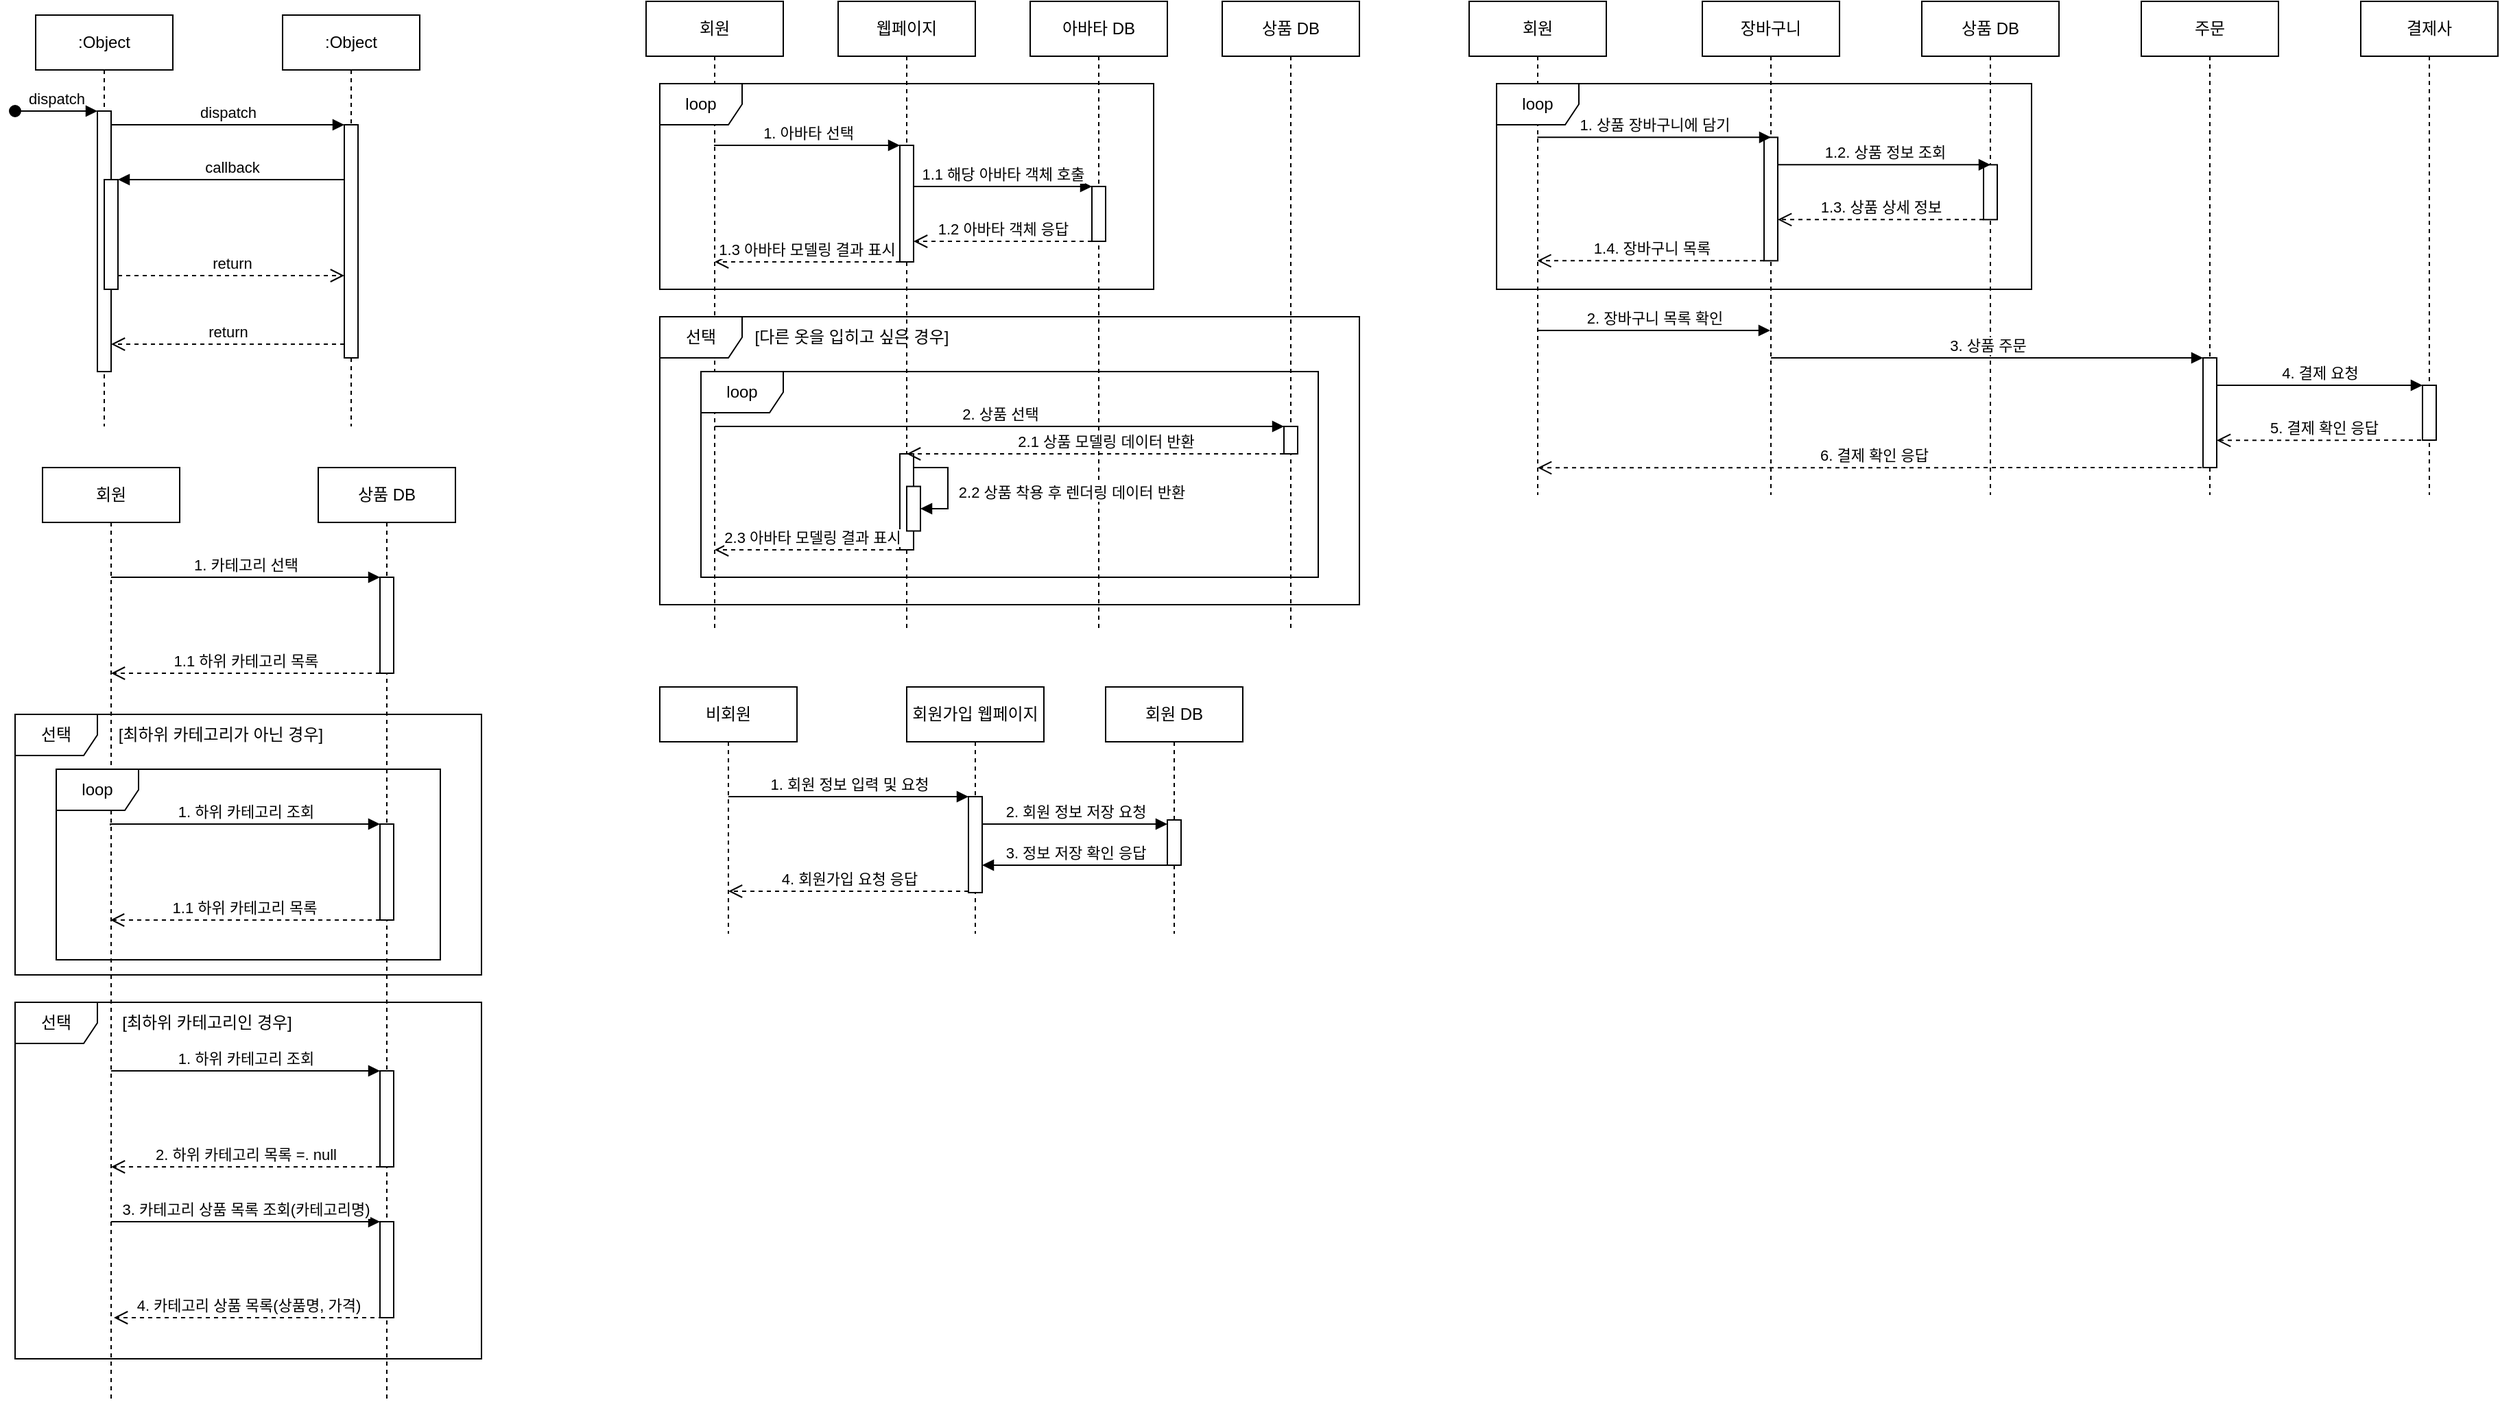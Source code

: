 <mxfile version="21.2.1" type="device">
  <diagram name="Page-1" id="2YBvvXClWsGukQMizWep">
    <mxGraphModel dx="1114" dy="824" grid="1" gridSize="10" guides="1" tooltips="1" connect="1" arrows="1" fold="1" page="1" pageScale="1" pageWidth="850" pageHeight="1100" math="0" shadow="0">
      <root>
        <mxCell id="0" />
        <mxCell id="1" parent="0" />
        <mxCell id="aM9ryv3xv72pqoxQDRHE-1" value=":Object" style="shape=umlLifeline;perimeter=lifelinePerimeter;whiteSpace=wrap;html=1;container=0;dropTarget=0;collapsible=0;recursiveResize=0;outlineConnect=0;portConstraint=eastwest;newEdgeStyle={&quot;edgeStyle&quot;:&quot;elbowEdgeStyle&quot;,&quot;elbow&quot;:&quot;vertical&quot;,&quot;curved&quot;:0,&quot;rounded&quot;:0};" parent="1" vertex="1">
          <mxGeometry x="35" y="90" width="100" height="300" as="geometry" />
        </mxCell>
        <mxCell id="aM9ryv3xv72pqoxQDRHE-2" value="" style="html=1;points=[];perimeter=orthogonalPerimeter;outlineConnect=0;targetShapes=umlLifeline;portConstraint=eastwest;newEdgeStyle={&quot;edgeStyle&quot;:&quot;elbowEdgeStyle&quot;,&quot;elbow&quot;:&quot;vertical&quot;,&quot;curved&quot;:0,&quot;rounded&quot;:0};" parent="aM9ryv3xv72pqoxQDRHE-1" vertex="1">
          <mxGeometry x="45" y="70" width="10" height="190" as="geometry" />
        </mxCell>
        <mxCell id="aM9ryv3xv72pqoxQDRHE-3" value="dispatch" style="html=1;verticalAlign=bottom;startArrow=oval;endArrow=block;startSize=8;edgeStyle=elbowEdgeStyle;elbow=vertical;curved=0;rounded=0;" parent="aM9ryv3xv72pqoxQDRHE-1" target="aM9ryv3xv72pqoxQDRHE-2" edge="1">
          <mxGeometry relative="1" as="geometry">
            <mxPoint x="-15" y="70" as="sourcePoint" />
          </mxGeometry>
        </mxCell>
        <mxCell id="aM9ryv3xv72pqoxQDRHE-4" value="" style="html=1;points=[];perimeter=orthogonalPerimeter;outlineConnect=0;targetShapes=umlLifeline;portConstraint=eastwest;newEdgeStyle={&quot;edgeStyle&quot;:&quot;elbowEdgeStyle&quot;,&quot;elbow&quot;:&quot;vertical&quot;,&quot;curved&quot;:0,&quot;rounded&quot;:0};" parent="aM9ryv3xv72pqoxQDRHE-1" vertex="1">
          <mxGeometry x="50" y="120" width="10" height="80" as="geometry" />
        </mxCell>
        <mxCell id="aM9ryv3xv72pqoxQDRHE-5" value=":Object" style="shape=umlLifeline;perimeter=lifelinePerimeter;whiteSpace=wrap;html=1;container=0;dropTarget=0;collapsible=0;recursiveResize=0;outlineConnect=0;portConstraint=eastwest;newEdgeStyle={&quot;edgeStyle&quot;:&quot;elbowEdgeStyle&quot;,&quot;elbow&quot;:&quot;vertical&quot;,&quot;curved&quot;:0,&quot;rounded&quot;:0};" parent="1" vertex="1">
          <mxGeometry x="215" y="90" width="100" height="300" as="geometry" />
        </mxCell>
        <mxCell id="aM9ryv3xv72pqoxQDRHE-6" value="" style="html=1;points=[];perimeter=orthogonalPerimeter;outlineConnect=0;targetShapes=umlLifeline;portConstraint=eastwest;newEdgeStyle={&quot;edgeStyle&quot;:&quot;elbowEdgeStyle&quot;,&quot;elbow&quot;:&quot;vertical&quot;,&quot;curved&quot;:0,&quot;rounded&quot;:0};" parent="aM9ryv3xv72pqoxQDRHE-5" vertex="1">
          <mxGeometry x="45" y="80" width="10" height="170" as="geometry" />
        </mxCell>
        <mxCell id="aM9ryv3xv72pqoxQDRHE-7" value="dispatch" style="html=1;verticalAlign=bottom;endArrow=block;edgeStyle=elbowEdgeStyle;elbow=vertical;curved=0;rounded=0;" parent="1" source="aM9ryv3xv72pqoxQDRHE-2" target="aM9ryv3xv72pqoxQDRHE-6" edge="1">
          <mxGeometry relative="1" as="geometry">
            <mxPoint x="190" y="180" as="sourcePoint" />
            <Array as="points">
              <mxPoint x="175" y="170" />
            </Array>
          </mxGeometry>
        </mxCell>
        <mxCell id="aM9ryv3xv72pqoxQDRHE-8" value="return" style="html=1;verticalAlign=bottom;endArrow=open;dashed=1;endSize=8;edgeStyle=elbowEdgeStyle;elbow=vertical;curved=0;rounded=0;" parent="1" source="aM9ryv3xv72pqoxQDRHE-6" target="aM9ryv3xv72pqoxQDRHE-2" edge="1">
          <mxGeometry relative="1" as="geometry">
            <mxPoint x="190" y="255" as="targetPoint" />
            <Array as="points">
              <mxPoint x="185" y="330" />
            </Array>
          </mxGeometry>
        </mxCell>
        <mxCell id="aM9ryv3xv72pqoxQDRHE-9" value="callback" style="html=1;verticalAlign=bottom;endArrow=block;edgeStyle=elbowEdgeStyle;elbow=vertical;curved=0;rounded=0;" parent="1" source="aM9ryv3xv72pqoxQDRHE-6" target="aM9ryv3xv72pqoxQDRHE-4" edge="1">
          <mxGeometry relative="1" as="geometry">
            <mxPoint x="170" y="210" as="sourcePoint" />
            <Array as="points">
              <mxPoint x="185" y="210" />
            </Array>
          </mxGeometry>
        </mxCell>
        <mxCell id="aM9ryv3xv72pqoxQDRHE-10" value="return" style="html=1;verticalAlign=bottom;endArrow=open;dashed=1;endSize=8;edgeStyle=elbowEdgeStyle;elbow=vertical;curved=0;rounded=0;" parent="1" source="aM9ryv3xv72pqoxQDRHE-4" target="aM9ryv3xv72pqoxQDRHE-6" edge="1">
          <mxGeometry relative="1" as="geometry">
            <mxPoint x="170" y="285" as="targetPoint" />
            <Array as="points">
              <mxPoint x="175" y="280" />
            </Array>
          </mxGeometry>
        </mxCell>
        <mxCell id="y0r-iZzcy5L6zaGAWvKw-56" value="회원" style="shape=umlLifeline;perimeter=lifelinePerimeter;whiteSpace=wrap;html=1;container=0;dropTarget=0;collapsible=0;recursiveResize=0;outlineConnect=0;portConstraint=eastwest;newEdgeStyle={&quot;edgeStyle&quot;:&quot;elbowEdgeStyle&quot;,&quot;elbow&quot;:&quot;vertical&quot;,&quot;curved&quot;:0,&quot;rounded&quot;:0};" parent="1" vertex="1">
          <mxGeometry x="40" y="420" width="100" height="680" as="geometry" />
        </mxCell>
        <mxCell id="y0r-iZzcy5L6zaGAWvKw-57" value="상품 DB" style="shape=umlLifeline;perimeter=lifelinePerimeter;whiteSpace=wrap;html=1;container=0;dropTarget=0;collapsible=0;recursiveResize=0;outlineConnect=0;portConstraint=eastwest;newEdgeStyle={&quot;edgeStyle&quot;:&quot;elbowEdgeStyle&quot;,&quot;elbow&quot;:&quot;vertical&quot;,&quot;curved&quot;:0,&quot;rounded&quot;:0};" parent="1" vertex="1">
          <mxGeometry x="241" y="420" width="100" height="680" as="geometry" />
        </mxCell>
        <mxCell id="y0r-iZzcy5L6zaGAWvKw-58" value="" style="html=1;points=[];perimeter=orthogonalPerimeter;outlineConnect=0;targetShapes=umlLifeline;portConstraint=eastwest;newEdgeStyle={&quot;edgeStyle&quot;:&quot;elbowEdgeStyle&quot;,&quot;elbow&quot;:&quot;vertical&quot;,&quot;curved&quot;:0,&quot;rounded&quot;:0};" parent="y0r-iZzcy5L6zaGAWvKw-57" vertex="1">
          <mxGeometry x="45" y="80" width="10" height="70" as="geometry" />
        </mxCell>
        <mxCell id="y0r-iZzcy5L6zaGAWvKw-75" value="" style="html=1;points=[];perimeter=orthogonalPerimeter;outlineConnect=0;targetShapes=umlLifeline;portConstraint=eastwest;newEdgeStyle={&quot;edgeStyle&quot;:&quot;elbowEdgeStyle&quot;,&quot;elbow&quot;:&quot;vertical&quot;,&quot;curved&quot;:0,&quot;rounded&quot;:0};" parent="y0r-iZzcy5L6zaGAWvKw-57" vertex="1">
          <mxGeometry x="45" y="260" width="10" height="70" as="geometry" />
        </mxCell>
        <mxCell id="y0r-iZzcy5L6zaGAWvKw-78" value="" style="html=1;points=[];perimeter=orthogonalPerimeter;outlineConnect=0;targetShapes=umlLifeline;portConstraint=eastwest;newEdgeStyle={&quot;edgeStyle&quot;:&quot;elbowEdgeStyle&quot;,&quot;elbow&quot;:&quot;vertical&quot;,&quot;curved&quot;:0,&quot;rounded&quot;:0};" parent="y0r-iZzcy5L6zaGAWvKw-57" vertex="1">
          <mxGeometry x="45" y="440" width="10" height="70" as="geometry" />
        </mxCell>
        <mxCell id="y0r-iZzcy5L6zaGAWvKw-81" value="" style="html=1;points=[];perimeter=orthogonalPerimeter;outlineConnect=0;targetShapes=umlLifeline;portConstraint=eastwest;newEdgeStyle={&quot;edgeStyle&quot;:&quot;elbowEdgeStyle&quot;,&quot;elbow&quot;:&quot;vertical&quot;,&quot;curved&quot;:0,&quot;rounded&quot;:0};" parent="y0r-iZzcy5L6zaGAWvKw-57" vertex="1">
          <mxGeometry x="45" y="550" width="10" height="70" as="geometry" />
        </mxCell>
        <mxCell id="y0r-iZzcy5L6zaGAWvKw-59" value="1. 카테고리 선택" style="html=1;verticalAlign=bottom;endArrow=block;edgeStyle=elbowEdgeStyle;elbow=vertical;curved=0;rounded=0;" parent="1" source="y0r-iZzcy5L6zaGAWvKw-56" target="y0r-iZzcy5L6zaGAWvKw-58" edge="1">
          <mxGeometry relative="1" as="geometry">
            <mxPoint x="95" y="500" as="sourcePoint" />
            <Array as="points">
              <mxPoint x="180" y="500" />
            </Array>
          </mxGeometry>
        </mxCell>
        <mxCell id="y0r-iZzcy5L6zaGAWvKw-60" value="1.1 하위 카테고리 목록" style="html=1;verticalAlign=bottom;endArrow=open;dashed=1;endSize=8;edgeStyle=elbowEdgeStyle;elbow=vertical;curved=0;rounded=0;" parent="1" source="y0r-iZzcy5L6zaGAWvKw-58" target="y0r-iZzcy5L6zaGAWvKw-56" edge="1">
          <mxGeometry x="0.006" relative="1" as="geometry">
            <mxPoint x="95" y="570" as="targetPoint" />
            <Array as="points">
              <mxPoint x="190" y="570" />
            </Array>
            <mxPoint x="265" y="479" as="sourcePoint" />
            <mxPoint as="offset" />
          </mxGeometry>
        </mxCell>
        <mxCell id="y0r-iZzcy5L6zaGAWvKw-66" value="1. 하위 카테고리 조회" style="html=1;verticalAlign=bottom;endArrow=block;edgeStyle=elbowEdgeStyle;elbow=vertical;curved=0;rounded=0;" parent="1" target="y0r-iZzcy5L6zaGAWvKw-75" edge="1">
          <mxGeometry relative="1" as="geometry">
            <mxPoint x="89.5" y="681" as="sourcePoint" />
            <Array as="points">
              <mxPoint x="180" y="680" />
              <mxPoint x="190" y="556" />
            </Array>
            <mxPoint x="230" y="680" as="targetPoint" />
          </mxGeometry>
        </mxCell>
        <mxCell id="y0r-iZzcy5L6zaGAWvKw-67" value="loop" style="shape=umlFrame;whiteSpace=wrap;html=1;pointerEvents=0;" parent="1" vertex="1">
          <mxGeometry x="50" y="640" width="280" height="139" as="geometry" />
        </mxCell>
        <mxCell id="y0r-iZzcy5L6zaGAWvKw-69" value="선택" style="shape=umlFrame;whiteSpace=wrap;html=1;pointerEvents=0;" parent="1" vertex="1">
          <mxGeometry x="20" y="600" width="340" height="190" as="geometry" />
        </mxCell>
        <mxCell id="y0r-iZzcy5L6zaGAWvKw-70" value="[최하위 카테고리가 아닌 경우]" style="text;html=1;strokeColor=none;fillColor=none;align=center;verticalAlign=middle;whiteSpace=wrap;rounded=0;" parent="1" vertex="1">
          <mxGeometry x="70" y="600" width="200" height="30" as="geometry" />
        </mxCell>
        <mxCell id="y0r-iZzcy5L6zaGAWvKw-71" value="3. 카테고리 상품 목록 조회(카테고리명)" style="html=1;verticalAlign=bottom;endArrow=block;edgeStyle=elbowEdgeStyle;elbow=vertical;curved=0;rounded=0;" parent="1" target="y0r-iZzcy5L6zaGAWvKw-81" edge="1">
          <mxGeometry relative="1" as="geometry">
            <mxPoint x="90" y="970" as="sourcePoint" />
            <Array as="points">
              <mxPoint x="200" y="970" />
              <mxPoint x="190.5" y="845" />
            </Array>
            <mxPoint x="270" y="970" as="targetPoint" />
          </mxGeometry>
        </mxCell>
        <mxCell id="y0r-iZzcy5L6zaGAWvKw-73" value="선택" style="shape=umlFrame;whiteSpace=wrap;html=1;pointerEvents=0;" parent="1" vertex="1">
          <mxGeometry x="20" y="810" width="340" height="260" as="geometry" />
        </mxCell>
        <mxCell id="y0r-iZzcy5L6zaGAWvKw-74" value="[최하위 카테고리인 경우]" style="text;html=1;strokeColor=none;fillColor=none;align=center;verticalAlign=middle;whiteSpace=wrap;rounded=0;" parent="1" vertex="1">
          <mxGeometry x="60" y="810" width="200" height="30" as="geometry" />
        </mxCell>
        <mxCell id="y0r-iZzcy5L6zaGAWvKw-77" value="1.1 하위 카테고리 목록" style="html=1;verticalAlign=bottom;endArrow=open;dashed=1;endSize=8;edgeStyle=elbowEdgeStyle;elbow=vertical;curved=0;rounded=0;" parent="1" source="y0r-iZzcy5L6zaGAWvKw-75" edge="1">
          <mxGeometry x="0.006" relative="1" as="geometry">
            <mxPoint x="89.5" y="750" as="targetPoint" />
            <Array as="points">
              <mxPoint x="210" y="750" />
            </Array>
            <mxPoint x="255" y="770" as="sourcePoint" />
            <mxPoint as="offset" />
          </mxGeometry>
        </mxCell>
        <mxCell id="y0r-iZzcy5L6zaGAWvKw-79" value="1. 하위 카테고리 조회" style="html=1;verticalAlign=bottom;endArrow=block;edgeStyle=elbowEdgeStyle;elbow=vertical;curved=0;rounded=0;" parent="1" source="y0r-iZzcy5L6zaGAWvKw-56" target="y0r-iZzcy5L6zaGAWvKw-78" edge="1">
          <mxGeometry relative="1" as="geometry">
            <mxPoint x="110.5" y="861" as="sourcePoint" />
            <Array as="points">
              <mxPoint x="100" y="860" />
              <mxPoint x="211" y="736" />
            </Array>
            <mxPoint x="251" y="860" as="targetPoint" />
          </mxGeometry>
        </mxCell>
        <mxCell id="y0r-iZzcy5L6zaGAWvKw-80" value="2. 하위 카테고리 목록 =. null" style="html=1;verticalAlign=bottom;endArrow=open;dashed=1;endSize=8;edgeStyle=elbowEdgeStyle;elbow=vertical;curved=0;rounded=0;" parent="1" source="y0r-iZzcy5L6zaGAWvKw-78" target="y0r-iZzcy5L6zaGAWvKw-56" edge="1">
          <mxGeometry x="0.006" relative="1" as="geometry">
            <mxPoint x="110.5" y="930" as="targetPoint" />
            <Array as="points">
              <mxPoint x="231" y="930" />
            </Array>
            <mxPoint x="276" y="950" as="sourcePoint" />
            <mxPoint as="offset" />
          </mxGeometry>
        </mxCell>
        <mxCell id="y0r-iZzcy5L6zaGAWvKw-83" value="4. 카테고리 상품 목록(상품명, 가격)" style="html=1;verticalAlign=bottom;endArrow=open;dashed=1;endSize=8;edgeStyle=elbowEdgeStyle;elbow=vertical;curved=0;rounded=0;" parent="1" edge="1">
          <mxGeometry x="0.006" relative="1" as="geometry">
            <mxPoint x="92" y="1040" as="targetPoint" />
            <Array as="points">
              <mxPoint x="233" y="1040" />
            </Array>
            <mxPoint x="288" y="1040" as="sourcePoint" />
            <mxPoint as="offset" />
          </mxGeometry>
        </mxCell>
        <mxCell id="5_eJ1M0S0d7M90PodzWj-4" value="회원" style="shape=umlLifeline;perimeter=lifelinePerimeter;whiteSpace=wrap;html=1;container=0;dropTarget=0;collapsible=0;recursiveResize=0;outlineConnect=0;portConstraint=eastwest;newEdgeStyle={&quot;edgeStyle&quot;:&quot;elbowEdgeStyle&quot;,&quot;elbow&quot;:&quot;vertical&quot;,&quot;curved&quot;:0,&quot;rounded&quot;:0};" parent="1" vertex="1">
          <mxGeometry x="480" y="80" width="100" height="460" as="geometry" />
        </mxCell>
        <mxCell id="5_eJ1M0S0d7M90PodzWj-8" value="웹페이지" style="shape=umlLifeline;perimeter=lifelinePerimeter;whiteSpace=wrap;html=1;container=0;dropTarget=0;collapsible=0;recursiveResize=0;outlineConnect=0;portConstraint=eastwest;newEdgeStyle={&quot;edgeStyle&quot;:&quot;elbowEdgeStyle&quot;,&quot;elbow&quot;:&quot;vertical&quot;,&quot;curved&quot;:0,&quot;rounded&quot;:0};" parent="1" vertex="1">
          <mxGeometry x="620" y="80" width="100" height="460" as="geometry" />
        </mxCell>
        <mxCell id="5_eJ1M0S0d7M90PodzWj-13" value="" style="html=1;points=[];perimeter=orthogonalPerimeter;outlineConnect=0;targetShapes=umlLifeline;portConstraint=eastwest;newEdgeStyle={&quot;edgeStyle&quot;:&quot;elbowEdgeStyle&quot;,&quot;elbow&quot;:&quot;vertical&quot;,&quot;curved&quot;:0,&quot;rounded&quot;:0};" parent="5_eJ1M0S0d7M90PodzWj-8" vertex="1">
          <mxGeometry x="45" y="105" width="10" height="85" as="geometry" />
        </mxCell>
        <mxCell id="5_eJ1M0S0d7M90PodzWj-10" value="아바타 DB" style="shape=umlLifeline;perimeter=lifelinePerimeter;whiteSpace=wrap;html=1;container=0;dropTarget=0;collapsible=0;recursiveResize=0;outlineConnect=0;portConstraint=eastwest;newEdgeStyle={&quot;edgeStyle&quot;:&quot;elbowEdgeStyle&quot;,&quot;elbow&quot;:&quot;vertical&quot;,&quot;curved&quot;:0,&quot;rounded&quot;:0};" parent="1" vertex="1">
          <mxGeometry x="760" y="80" width="100" height="460" as="geometry" />
        </mxCell>
        <mxCell id="5_eJ1M0S0d7M90PodzWj-11" value="" style="html=1;points=[];perimeter=orthogonalPerimeter;outlineConnect=0;targetShapes=umlLifeline;portConstraint=eastwest;newEdgeStyle={&quot;edgeStyle&quot;:&quot;elbowEdgeStyle&quot;,&quot;elbow&quot;:&quot;vertical&quot;,&quot;curved&quot;:0,&quot;rounded&quot;:0};" parent="5_eJ1M0S0d7M90PodzWj-10" vertex="1">
          <mxGeometry x="45" y="135" width="10" height="40" as="geometry" />
        </mxCell>
        <mxCell id="5_eJ1M0S0d7M90PodzWj-12" value="1. 아바타 선택" style="html=1;verticalAlign=bottom;endArrow=block;edgeStyle=elbowEdgeStyle;elbow=vertical;curved=0;rounded=0;" parent="1" target="5_eJ1M0S0d7M90PodzWj-13" edge="1">
          <mxGeometry relative="1" as="geometry">
            <mxPoint x="529.5" y="185" as="sourcePoint" />
            <Array as="points">
              <mxPoint x="595" y="185" />
            </Array>
            <mxPoint x="650" y="185" as="targetPoint" />
          </mxGeometry>
        </mxCell>
        <mxCell id="5_eJ1M0S0d7M90PodzWj-14" value="1.1 해당 아바타 객체 호출" style="html=1;verticalAlign=bottom;endArrow=block;edgeStyle=elbowEdgeStyle;elbow=vertical;curved=0;rounded=0;" parent="1" source="5_eJ1M0S0d7M90PodzWj-13" target="5_eJ1M0S0d7M90PodzWj-11" edge="1">
          <mxGeometry relative="1" as="geometry">
            <mxPoint x="680" y="215" as="sourcePoint" />
            <Array as="points">
              <mxPoint x="740" y="215" />
              <mxPoint x="745" y="215" />
            </Array>
            <mxPoint x="790" y="215" as="targetPoint" />
          </mxGeometry>
        </mxCell>
        <mxCell id="5_eJ1M0S0d7M90PodzWj-15" value="1.2 아바타 객체 응답" style="html=1;verticalAlign=bottom;endArrow=open;dashed=1;endSize=8;edgeStyle=elbowEdgeStyle;elbow=vertical;curved=0;rounded=0;" parent="1" source="5_eJ1M0S0d7M90PodzWj-11" target="5_eJ1M0S0d7M90PodzWj-13" edge="1">
          <mxGeometry x="0.006" relative="1" as="geometry">
            <mxPoint x="680" y="255" as="targetPoint" />
            <Array as="points">
              <mxPoint x="770" y="255" />
            </Array>
            <mxPoint x="796" y="254.5" as="sourcePoint" />
            <mxPoint as="offset" />
          </mxGeometry>
        </mxCell>
        <mxCell id="5_eJ1M0S0d7M90PodzWj-16" value="상품 DB" style="shape=umlLifeline;perimeter=lifelinePerimeter;whiteSpace=wrap;html=1;container=0;dropTarget=0;collapsible=0;recursiveResize=0;outlineConnect=0;portConstraint=eastwest;newEdgeStyle={&quot;edgeStyle&quot;:&quot;elbowEdgeStyle&quot;,&quot;elbow&quot;:&quot;vertical&quot;,&quot;curved&quot;:0,&quot;rounded&quot;:0};" parent="1" vertex="1">
          <mxGeometry x="900" y="80" width="100" height="460" as="geometry" />
        </mxCell>
        <mxCell id="5_eJ1M0S0d7M90PodzWj-23" value="" style="html=1;points=[];perimeter=orthogonalPerimeter;outlineConnect=0;targetShapes=umlLifeline;portConstraint=eastwest;newEdgeStyle={&quot;edgeStyle&quot;:&quot;elbowEdgeStyle&quot;,&quot;elbow&quot;:&quot;vertical&quot;,&quot;curved&quot;:0,&quot;rounded&quot;:0};" parent="5_eJ1M0S0d7M90PodzWj-16" vertex="1">
          <mxGeometry x="-235" y="330" width="10" height="70" as="geometry" />
        </mxCell>
        <mxCell id="5_eJ1M0S0d7M90PodzWj-17" value="" style="html=1;points=[];perimeter=orthogonalPerimeter;outlineConnect=0;targetShapes=umlLifeline;portConstraint=eastwest;newEdgeStyle={&quot;edgeStyle&quot;:&quot;elbowEdgeStyle&quot;,&quot;elbow&quot;:&quot;vertical&quot;,&quot;curved&quot;:0,&quot;rounded&quot;:0};" parent="5_eJ1M0S0d7M90PodzWj-16" vertex="1">
          <mxGeometry x="45" y="310" width="10" height="20" as="geometry" />
        </mxCell>
        <mxCell id="5_eJ1M0S0d7M90PodzWj-20" value="2. 상품 선택" style="html=1;verticalAlign=bottom;endArrow=block;edgeStyle=elbowEdgeStyle;elbow=vertical;curved=0;rounded=0;" parent="5_eJ1M0S0d7M90PodzWj-16" target="5_eJ1M0S0d7M90PodzWj-17" edge="1">
          <mxGeometry relative="1" as="geometry">
            <mxPoint x="-370" y="310" as="sourcePoint" />
            <Array as="points">
              <mxPoint x="-304.5" y="310" />
            </Array>
            <mxPoint x="-234.5" y="310" as="targetPoint" />
          </mxGeometry>
        </mxCell>
        <mxCell id="5_eJ1M0S0d7M90PodzWj-21" value="loop" style="shape=umlFrame;whiteSpace=wrap;html=1;pointerEvents=0;" parent="5_eJ1M0S0d7M90PodzWj-16" vertex="1">
          <mxGeometry x="-380" y="270" width="450" height="150" as="geometry" />
        </mxCell>
        <mxCell id="5_eJ1M0S0d7M90PodzWj-22" value="2.1 상품 모델링 데이터 반환" style="html=1;verticalAlign=bottom;endArrow=open;dashed=1;endSize=8;edgeStyle=elbowEdgeStyle;elbow=vertical;curved=0;rounded=0;" parent="5_eJ1M0S0d7M90PodzWj-16" source="5_eJ1M0S0d7M90PodzWj-17" edge="1">
          <mxGeometry x="-0.053" relative="1" as="geometry">
            <mxPoint x="-230" y="330" as="targetPoint" />
            <Array as="points" />
            <mxPoint y="350" as="sourcePoint" />
            <mxPoint as="offset" />
          </mxGeometry>
        </mxCell>
        <mxCell id="5_eJ1M0S0d7M90PodzWj-24" value="" style="html=1;points=[];perimeter=orthogonalPerimeter;outlineConnect=0;targetShapes=umlLifeline;portConstraint=eastwest;newEdgeStyle={&quot;edgeStyle&quot;:&quot;elbowEdgeStyle&quot;,&quot;elbow&quot;:&quot;vertical&quot;,&quot;curved&quot;:0,&quot;rounded&quot;:0};" parent="5_eJ1M0S0d7M90PodzWj-16" vertex="1">
          <mxGeometry x="-230" y="353.75" width="10" height="32.5" as="geometry" />
        </mxCell>
        <mxCell id="5_eJ1M0S0d7M90PodzWj-26" value="2.2 상품 착용 후 렌더링 데이터 반환" style="html=1;verticalAlign=bottom;endArrow=block;edgeStyle=elbowEdgeStyle;elbow=vertical;curved=0;rounded=0;" parent="5_eJ1M0S0d7M90PodzWj-16" source="5_eJ1M0S0d7M90PodzWj-23" target="5_eJ1M0S0d7M90PodzWj-24" edge="1">
          <mxGeometry x="0.371" y="90" relative="1" as="geometry">
            <mxPoint x="-200" y="360" as="sourcePoint" />
            <Array as="points">
              <mxPoint x="-200" y="340" />
              <mxPoint x="-200" y="380" />
              <mxPoint x="-190" y="340" />
              <mxPoint x="-190" y="360" />
              <mxPoint x="-200" y="370" />
            </Array>
            <mxPoint x="-200" y="390" as="targetPoint" />
            <mxPoint as="offset" />
          </mxGeometry>
        </mxCell>
        <mxCell id="5_eJ1M0S0d7M90PodzWj-18" value="loop" style="shape=umlFrame;whiteSpace=wrap;html=1;pointerEvents=0;" parent="1" vertex="1">
          <mxGeometry x="490" y="140" width="360" height="150" as="geometry" />
        </mxCell>
        <mxCell id="5_eJ1M0S0d7M90PodzWj-19" value="1.3 아바타 모델링 결과 표시" style="html=1;verticalAlign=bottom;endArrow=open;dashed=1;endSize=8;edgeStyle=elbowEdgeStyle;elbow=vertical;curved=0;rounded=0;" parent="1" source="5_eJ1M0S0d7M90PodzWj-13" target="5_eJ1M0S0d7M90PodzWj-4" edge="1">
          <mxGeometry x="0.004" relative="1" as="geometry">
            <mxPoint x="530" y="265" as="targetPoint" />
            <Array as="points">
              <mxPoint x="600" y="270" />
            </Array>
            <mxPoint x="660" y="265" as="sourcePoint" />
            <mxPoint as="offset" />
          </mxGeometry>
        </mxCell>
        <mxCell id="5_eJ1M0S0d7M90PodzWj-29" value="선택" style="shape=umlFrame;whiteSpace=wrap;html=1;pointerEvents=0;" parent="1" vertex="1">
          <mxGeometry x="490" y="310" width="510" height="210" as="geometry" />
        </mxCell>
        <mxCell id="5_eJ1M0S0d7M90PodzWj-30" value="[다른 옷을 입히고 싶은 경우]" style="text;html=1;strokeColor=none;fillColor=none;align=center;verticalAlign=middle;whiteSpace=wrap;rounded=0;" parent="1" vertex="1">
          <mxGeometry x="530" y="310" width="200" height="30" as="geometry" />
        </mxCell>
        <mxCell id="5_eJ1M0S0d7M90PodzWj-31" value="2.3 아바타 모델링 결과 표시" style="html=1;verticalAlign=bottom;endArrow=open;dashed=1;endSize=8;edgeStyle=elbowEdgeStyle;elbow=vertical;curved=0;rounded=0;" parent="1" source="5_eJ1M0S0d7M90PodzWj-23" target="5_eJ1M0S0d7M90PodzWj-4" edge="1">
          <mxGeometry x="-0.055" relative="1" as="geometry">
            <mxPoint x="380" y="530" as="targetPoint" />
            <Array as="points">
              <mxPoint x="623" y="480" />
            </Array>
            <mxPoint x="655" y="530" as="sourcePoint" />
            <mxPoint as="offset" />
          </mxGeometry>
        </mxCell>
        <mxCell id="ERX3Q9O_CB4shyaRsxuo-1" value="비회원" style="shape=umlLifeline;perimeter=lifelinePerimeter;whiteSpace=wrap;html=1;container=0;dropTarget=0;collapsible=0;recursiveResize=0;outlineConnect=0;portConstraint=eastwest;newEdgeStyle={&quot;edgeStyle&quot;:&quot;elbowEdgeStyle&quot;,&quot;elbow&quot;:&quot;vertical&quot;,&quot;curved&quot;:0,&quot;rounded&quot;:0};" parent="1" vertex="1">
          <mxGeometry x="490" y="580" width="100" height="180" as="geometry" />
        </mxCell>
        <mxCell id="ERX3Q9O_CB4shyaRsxuo-2" value="회원가입 웹페이지" style="shape=umlLifeline;perimeter=lifelinePerimeter;whiteSpace=wrap;html=1;container=0;dropTarget=0;collapsible=0;recursiveResize=0;outlineConnect=0;portConstraint=eastwest;newEdgeStyle={&quot;edgeStyle&quot;:&quot;elbowEdgeStyle&quot;,&quot;elbow&quot;:&quot;vertical&quot;,&quot;curved&quot;:0,&quot;rounded&quot;:0};" parent="1" vertex="1">
          <mxGeometry x="670" y="580" width="100" height="180" as="geometry" />
        </mxCell>
        <mxCell id="ERX3Q9O_CB4shyaRsxuo-3" value="" style="html=1;points=[];perimeter=orthogonalPerimeter;outlineConnect=0;targetShapes=umlLifeline;portConstraint=eastwest;newEdgeStyle={&quot;edgeStyle&quot;:&quot;elbowEdgeStyle&quot;,&quot;elbow&quot;:&quot;vertical&quot;,&quot;curved&quot;:0,&quot;rounded&quot;:0};" parent="ERX3Q9O_CB4shyaRsxuo-2" vertex="1">
          <mxGeometry x="45" y="80" width="10" height="70" as="geometry" />
        </mxCell>
        <mxCell id="ERX3Q9O_CB4shyaRsxuo-4" value="1. 회원 정보 입력 및 요청" style="html=1;verticalAlign=bottom;endArrow=block;edgeStyle=elbowEdgeStyle;elbow=vertical;curved=0;rounded=0;" parent="1" source="ERX3Q9O_CB4shyaRsxuo-1" target="ERX3Q9O_CB4shyaRsxuo-3" edge="1">
          <mxGeometry relative="1" as="geometry">
            <mxPoint x="545" y="660" as="sourcePoint" />
            <Array as="points">
              <mxPoint x="630" y="660" />
            </Array>
          </mxGeometry>
        </mxCell>
        <mxCell id="ERX3Q9O_CB4shyaRsxuo-5" value="4. 회원가입 요청 응답" style="html=1;verticalAlign=bottom;endArrow=open;dashed=1;endSize=8;edgeStyle=elbowEdgeStyle;elbow=vertical;curved=0;rounded=0;" parent="1" source="ERX3Q9O_CB4shyaRsxuo-3" edge="1">
          <mxGeometry relative="1" as="geometry">
            <mxPoint x="540" y="729" as="targetPoint" />
            <Array as="points">
              <mxPoint x="635" y="729" />
            </Array>
            <mxPoint x="715" y="639" as="sourcePoint" />
          </mxGeometry>
        </mxCell>
        <mxCell id="ERX3Q9O_CB4shyaRsxuo-6" value="회원 DB" style="shape=umlLifeline;perimeter=lifelinePerimeter;whiteSpace=wrap;html=1;container=0;dropTarget=0;collapsible=0;recursiveResize=0;outlineConnect=0;portConstraint=eastwest;newEdgeStyle={&quot;edgeStyle&quot;:&quot;elbowEdgeStyle&quot;,&quot;elbow&quot;:&quot;vertical&quot;,&quot;curved&quot;:0,&quot;rounded&quot;:0};" parent="1" vertex="1">
          <mxGeometry x="815" y="580" width="100" height="180" as="geometry" />
        </mxCell>
        <mxCell id="ERX3Q9O_CB4shyaRsxuo-7" value="" style="html=1;points=[];perimeter=orthogonalPerimeter;outlineConnect=0;targetShapes=umlLifeline;portConstraint=eastwest;newEdgeStyle={&quot;edgeStyle&quot;:&quot;elbowEdgeStyle&quot;,&quot;elbow&quot;:&quot;vertical&quot;,&quot;curved&quot;:0,&quot;rounded&quot;:0};" parent="ERX3Q9O_CB4shyaRsxuo-6" vertex="1">
          <mxGeometry x="45" y="97" width="10" height="33" as="geometry" />
        </mxCell>
        <mxCell id="ERX3Q9O_CB4shyaRsxuo-8" value="2. 회원 정보 저장 요청" style="html=1;verticalAlign=bottom;endArrow=block;edgeStyle=elbowEdgeStyle;elbow=vertical;curved=0;rounded=0;" parent="1" source="ERX3Q9O_CB4shyaRsxuo-3" target="ERX3Q9O_CB4shyaRsxuo-7" edge="1">
          <mxGeometry relative="1" as="geometry">
            <mxPoint x="725" y="680" as="sourcePoint" />
            <Array as="points">
              <mxPoint x="810" y="680" />
            </Array>
            <mxPoint x="860" y="680" as="targetPoint" />
          </mxGeometry>
        </mxCell>
        <mxCell id="ERX3Q9O_CB4shyaRsxuo-9" value="3. 정보 저장 확인 응답" style="html=1;verticalAlign=bottom;endArrow=block;edgeStyle=elbowEdgeStyle;elbow=vertical;curved=0;rounded=0;" parent="1" source="ERX3Q9O_CB4shyaRsxuo-7" edge="1">
          <mxGeometry relative="1" as="geometry">
            <mxPoint x="864.5" y="718" as="sourcePoint" />
            <Array as="points">
              <mxPoint x="800" y="710" />
            </Array>
            <mxPoint x="725" y="710" as="targetPoint" />
          </mxGeometry>
        </mxCell>
        <mxCell id="ERX3Q9O_CB4shyaRsxuo-29" value="회원" style="shape=umlLifeline;perimeter=lifelinePerimeter;whiteSpace=wrap;html=1;container=0;dropTarget=0;collapsible=0;recursiveResize=0;outlineConnect=0;portConstraint=eastwest;newEdgeStyle={&quot;edgeStyle&quot;:&quot;elbowEdgeStyle&quot;,&quot;elbow&quot;:&quot;vertical&quot;,&quot;curved&quot;:0,&quot;rounded&quot;:0};" parent="1" vertex="1">
          <mxGeometry x="1080" y="80" width="100" height="360" as="geometry" />
        </mxCell>
        <mxCell id="ERX3Q9O_CB4shyaRsxuo-30" value="장바구니" style="shape=umlLifeline;perimeter=lifelinePerimeter;whiteSpace=wrap;html=1;container=0;dropTarget=0;collapsible=0;recursiveResize=0;outlineConnect=0;portConstraint=eastwest;newEdgeStyle={&quot;edgeStyle&quot;:&quot;elbowEdgeStyle&quot;,&quot;elbow&quot;:&quot;vertical&quot;,&quot;curved&quot;:0,&quot;rounded&quot;:0};" parent="1" vertex="1">
          <mxGeometry x="1250" y="80" width="100" height="360" as="geometry" />
        </mxCell>
        <mxCell id="ERX3Q9O_CB4shyaRsxuo-31" value="" style="html=1;points=[];perimeter=orthogonalPerimeter;outlineConnect=0;targetShapes=umlLifeline;portConstraint=eastwest;newEdgeStyle={&quot;edgeStyle&quot;:&quot;elbowEdgeStyle&quot;,&quot;elbow&quot;:&quot;vertical&quot;,&quot;curved&quot;:0,&quot;rounded&quot;:0};" parent="ERX3Q9O_CB4shyaRsxuo-30" vertex="1">
          <mxGeometry x="45" y="99.17" width="10" height="90" as="geometry" />
        </mxCell>
        <mxCell id="ERX3Q9O_CB4shyaRsxuo-32" value="1. 상품 장바구니에 담기" style="html=1;verticalAlign=bottom;endArrow=block;edgeStyle=elbowEdgeStyle;elbow=vertical;curved=0;rounded=0;" parent="1" target="ERX3Q9O_CB4shyaRsxuo-31" edge="1">
          <mxGeometry relative="1" as="geometry">
            <mxPoint x="1129.667" y="179.17" as="sourcePoint" />
            <Array as="points">
              <mxPoint x="1220" y="179.17" />
            </Array>
          </mxGeometry>
        </mxCell>
        <mxCell id="ERX3Q9O_CB4shyaRsxuo-33" value="1.4. 장바구니 목록" style="html=1;verticalAlign=bottom;endArrow=open;dashed=1;endSize=8;edgeStyle=elbowEdgeStyle;elbow=vertical;curved=0;rounded=0;" parent="1" source="ERX3Q9O_CB4shyaRsxuo-31" edge="1">
          <mxGeometry x="-0.002" relative="1" as="geometry">
            <mxPoint x="1129.667" y="269.17" as="targetPoint" />
            <Array as="points">
              <mxPoint x="1230" y="269.17" />
            </Array>
            <mxPoint as="offset" />
          </mxGeometry>
        </mxCell>
        <mxCell id="ERX3Q9O_CB4shyaRsxuo-34" value="상품 DB" style="shape=umlLifeline;perimeter=lifelinePerimeter;whiteSpace=wrap;html=1;container=0;dropTarget=0;collapsible=0;recursiveResize=0;outlineConnect=0;portConstraint=eastwest;newEdgeStyle={&quot;edgeStyle&quot;:&quot;elbowEdgeStyle&quot;,&quot;elbow&quot;:&quot;vertical&quot;,&quot;curved&quot;:0,&quot;rounded&quot;:0};" parent="1" vertex="1">
          <mxGeometry x="1410" y="80" width="100" height="360" as="geometry" />
        </mxCell>
        <mxCell id="ERX3Q9O_CB4shyaRsxuo-35" value="" style="html=1;points=[];perimeter=orthogonalPerimeter;outlineConnect=0;targetShapes=umlLifeline;portConstraint=eastwest;newEdgeStyle={&quot;edgeStyle&quot;:&quot;elbowEdgeStyle&quot;,&quot;elbow&quot;:&quot;vertical&quot;,&quot;curved&quot;:0,&quot;rounded&quot;:0};" parent="ERX3Q9O_CB4shyaRsxuo-34" vertex="1">
          <mxGeometry x="45" y="119.17" width="10" height="40" as="geometry" />
        </mxCell>
        <mxCell id="ERX3Q9O_CB4shyaRsxuo-36" value="1.3. 상품 상세 정보" style="html=1;verticalAlign=bottom;endArrow=open;dashed=1;endSize=8;edgeStyle=elbowEdgeStyle;elbow=vertical;curved=0;rounded=0;" parent="1" source="ERX3Q9O_CB4shyaRsxuo-35" target="ERX3Q9O_CB4shyaRsxuo-31" edge="1">
          <mxGeometry relative="1" as="geometry">
            <mxPoint x="1320" y="248.75" as="targetPoint" />
            <Array as="points">
              <mxPoint x="1440" y="239.17" />
            </Array>
            <mxPoint x="1495" y="248.75" as="sourcePoint" />
          </mxGeometry>
        </mxCell>
        <mxCell id="ERX3Q9O_CB4shyaRsxuo-37" value="1.2. 상품 정보 조회" style="html=1;verticalAlign=bottom;endArrow=block;edgeStyle=elbowEdgeStyle;elbow=vertical;curved=0;rounded=0;" parent="1" source="ERX3Q9O_CB4shyaRsxuo-31" target="ERX3Q9O_CB4shyaRsxuo-35" edge="1">
          <mxGeometry relative="1" as="geometry">
            <mxPoint x="1320" y="179.17" as="sourcePoint" />
            <Array as="points">
              <mxPoint x="1450" y="199.17" />
            </Array>
            <mxPoint x="1495" y="179.17" as="targetPoint" />
          </mxGeometry>
        </mxCell>
        <mxCell id="ERX3Q9O_CB4shyaRsxuo-38" value="loop" style="shape=umlFrame;whiteSpace=wrap;html=1;pointerEvents=0;" parent="1" vertex="1">
          <mxGeometry x="1100" y="140" width="390" height="150" as="geometry" />
        </mxCell>
        <mxCell id="ERX3Q9O_CB4shyaRsxuo-39" value="주문" style="shape=umlLifeline;perimeter=lifelinePerimeter;whiteSpace=wrap;html=1;container=0;dropTarget=0;collapsible=0;recursiveResize=0;outlineConnect=0;portConstraint=eastwest;newEdgeStyle={&quot;edgeStyle&quot;:&quot;elbowEdgeStyle&quot;,&quot;elbow&quot;:&quot;vertical&quot;,&quot;curved&quot;:0,&quot;rounded&quot;:0};" parent="1" vertex="1">
          <mxGeometry x="1570" y="80" width="100" height="360" as="geometry" />
        </mxCell>
        <mxCell id="ERX3Q9O_CB4shyaRsxuo-40" value="" style="html=1;points=[];perimeter=orthogonalPerimeter;outlineConnect=0;targetShapes=umlLifeline;portConstraint=eastwest;newEdgeStyle={&quot;edgeStyle&quot;:&quot;elbowEdgeStyle&quot;,&quot;elbow&quot;:&quot;vertical&quot;,&quot;curved&quot;:0,&quot;rounded&quot;:0};" parent="ERX3Q9O_CB4shyaRsxuo-39" vertex="1">
          <mxGeometry x="45" y="260" width="10" height="80" as="geometry" />
        </mxCell>
        <mxCell id="ERX3Q9O_CB4shyaRsxuo-41" value="결제사" style="shape=umlLifeline;perimeter=lifelinePerimeter;whiteSpace=wrap;html=1;container=0;dropTarget=0;collapsible=0;recursiveResize=0;outlineConnect=0;portConstraint=eastwest;newEdgeStyle={&quot;edgeStyle&quot;:&quot;elbowEdgeStyle&quot;,&quot;elbow&quot;:&quot;vertical&quot;,&quot;curved&quot;:0,&quot;rounded&quot;:0};" parent="1" vertex="1">
          <mxGeometry x="1730" y="80" width="100" height="360" as="geometry" />
        </mxCell>
        <mxCell id="ERX3Q9O_CB4shyaRsxuo-42" value="" style="html=1;points=[];perimeter=orthogonalPerimeter;outlineConnect=0;targetShapes=umlLifeline;portConstraint=eastwest;newEdgeStyle={&quot;edgeStyle&quot;:&quot;elbowEdgeStyle&quot;,&quot;elbow&quot;:&quot;vertical&quot;,&quot;curved&quot;:0,&quot;rounded&quot;:0};" parent="ERX3Q9O_CB4shyaRsxuo-41" vertex="1">
          <mxGeometry x="45" y="280" width="10" height="40" as="geometry" />
        </mxCell>
        <mxCell id="ERX3Q9O_CB4shyaRsxuo-43" value="2. 장바구니 목록 확인" style="html=1;verticalAlign=bottom;endArrow=block;edgeStyle=elbowEdgeStyle;elbow=vertical;curved=0;rounded=0;" parent="1" source="ERX3Q9O_CB4shyaRsxuo-29" target="ERX3Q9O_CB4shyaRsxuo-30" edge="1">
          <mxGeometry relative="1" as="geometry">
            <mxPoint x="1160" y="310" as="sourcePoint" />
            <Array as="points">
              <mxPoint x="1218" y="320" />
            </Array>
            <mxPoint x="1292.67" y="310" as="targetPoint" />
          </mxGeometry>
        </mxCell>
        <mxCell id="ERX3Q9O_CB4shyaRsxuo-44" value="3. 상품 주문" style="html=1;verticalAlign=bottom;endArrow=block;edgeStyle=elbowEdgeStyle;elbow=vertical;curved=0;rounded=0;" parent="1" source="ERX3Q9O_CB4shyaRsxuo-30" target="ERX3Q9O_CB4shyaRsxuo-40" edge="1">
          <mxGeometry relative="1" as="geometry">
            <mxPoint x="1320" y="340" as="sourcePoint" />
            <Array as="points">
              <mxPoint x="1388" y="340" />
            </Array>
            <mxPoint x="1520" y="340" as="targetPoint" />
          </mxGeometry>
        </mxCell>
        <mxCell id="ERX3Q9O_CB4shyaRsxuo-45" value="4. 결제 요청" style="html=1;verticalAlign=bottom;endArrow=block;edgeStyle=elbowEdgeStyle;elbow=vertical;curved=0;rounded=0;" parent="1" source="ERX3Q9O_CB4shyaRsxuo-40" target="ERX3Q9O_CB4shyaRsxuo-42" edge="1">
          <mxGeometry relative="1" as="geometry">
            <mxPoint x="1730" y="360" as="sourcePoint" />
            <Array as="points">
              <mxPoint x="1650" y="360" />
            </Array>
            <mxPoint x="1755" y="360" as="targetPoint" />
            <mxPoint as="offset" />
          </mxGeometry>
        </mxCell>
        <mxCell id="ERX3Q9O_CB4shyaRsxuo-46" value="5. 결제 확인 응답" style="html=1;verticalAlign=bottom;endArrow=open;dashed=1;endSize=8;edgeStyle=elbowEdgeStyle;elbow=vertical;curved=0;rounded=0;" parent="1" source="ERX3Q9O_CB4shyaRsxuo-42" target="ERX3Q9O_CB4shyaRsxuo-40" edge="1">
          <mxGeometry relative="1" as="geometry">
            <mxPoint x="1630" y="400" as="targetPoint" />
            <Array as="points">
              <mxPoint x="1755" y="400.17" />
            </Array>
            <mxPoint x="1770" y="400" as="sourcePoint" />
          </mxGeometry>
        </mxCell>
        <mxCell id="ERX3Q9O_CB4shyaRsxuo-47" value="6. 결제 확인 응답" style="html=1;verticalAlign=bottom;endArrow=open;dashed=1;endSize=8;edgeStyle=elbowEdgeStyle;elbow=vertical;curved=0;rounded=0;" parent="1" source="ERX3Q9O_CB4shyaRsxuo-40" target="ERX3Q9O_CB4shyaRsxuo-29" edge="1">
          <mxGeometry relative="1" as="geometry">
            <mxPoint x="1382.5" y="420" as="targetPoint" />
            <Array as="points">
              <mxPoint x="1512.5" y="420.17" />
            </Array>
            <mxPoint x="1537.5" y="420" as="sourcePoint" />
          </mxGeometry>
        </mxCell>
      </root>
    </mxGraphModel>
  </diagram>
</mxfile>

